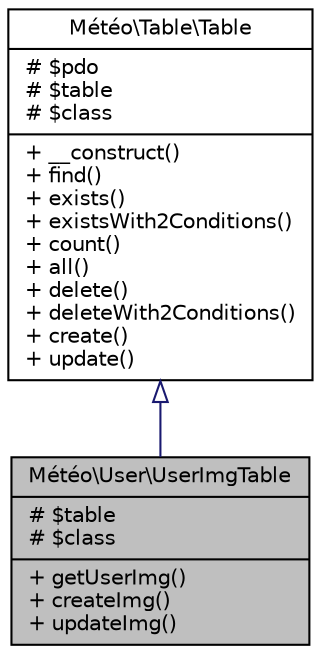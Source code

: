 digraph "Météo\User\UserImgTable"
{
 // LATEX_PDF_SIZE
  edge [fontname="Helvetica",fontsize="10",labelfontname="Helvetica",labelfontsize="10"];
  node [fontname="Helvetica",fontsize="10",shape=record];
  Node1 [label="{Météo\\User\\UserImgTable\n|# $table\l# $class\l|+ getUserImg()\l+ createImg()\l+ updateImg()\l}",height=0.2,width=0.4,color="black", fillcolor="grey75", style="filled", fontcolor="black",tooltip=" "];
  Node2 -> Node1 [dir="back",color="midnightblue",fontsize="10",style="solid",arrowtail="onormal",fontname="Helvetica"];
  Node2 [label="{Météo\\Table\\Table\n|# $pdo\l# $table\l# $class\l|+ __construct()\l+ find()\l+ exists()\l+ existsWith2Conditions()\l+ count()\l+ all()\l+ delete()\l+ deleteWith2Conditions()\l+ create()\l+ update()\l}",height=0.2,width=0.4,color="black", fillcolor="white", style="filled",URL="$class_m_xC3_xA9t_xC3_xA9o_1_1_table_1_1_table.html",tooltip=" "];
}
